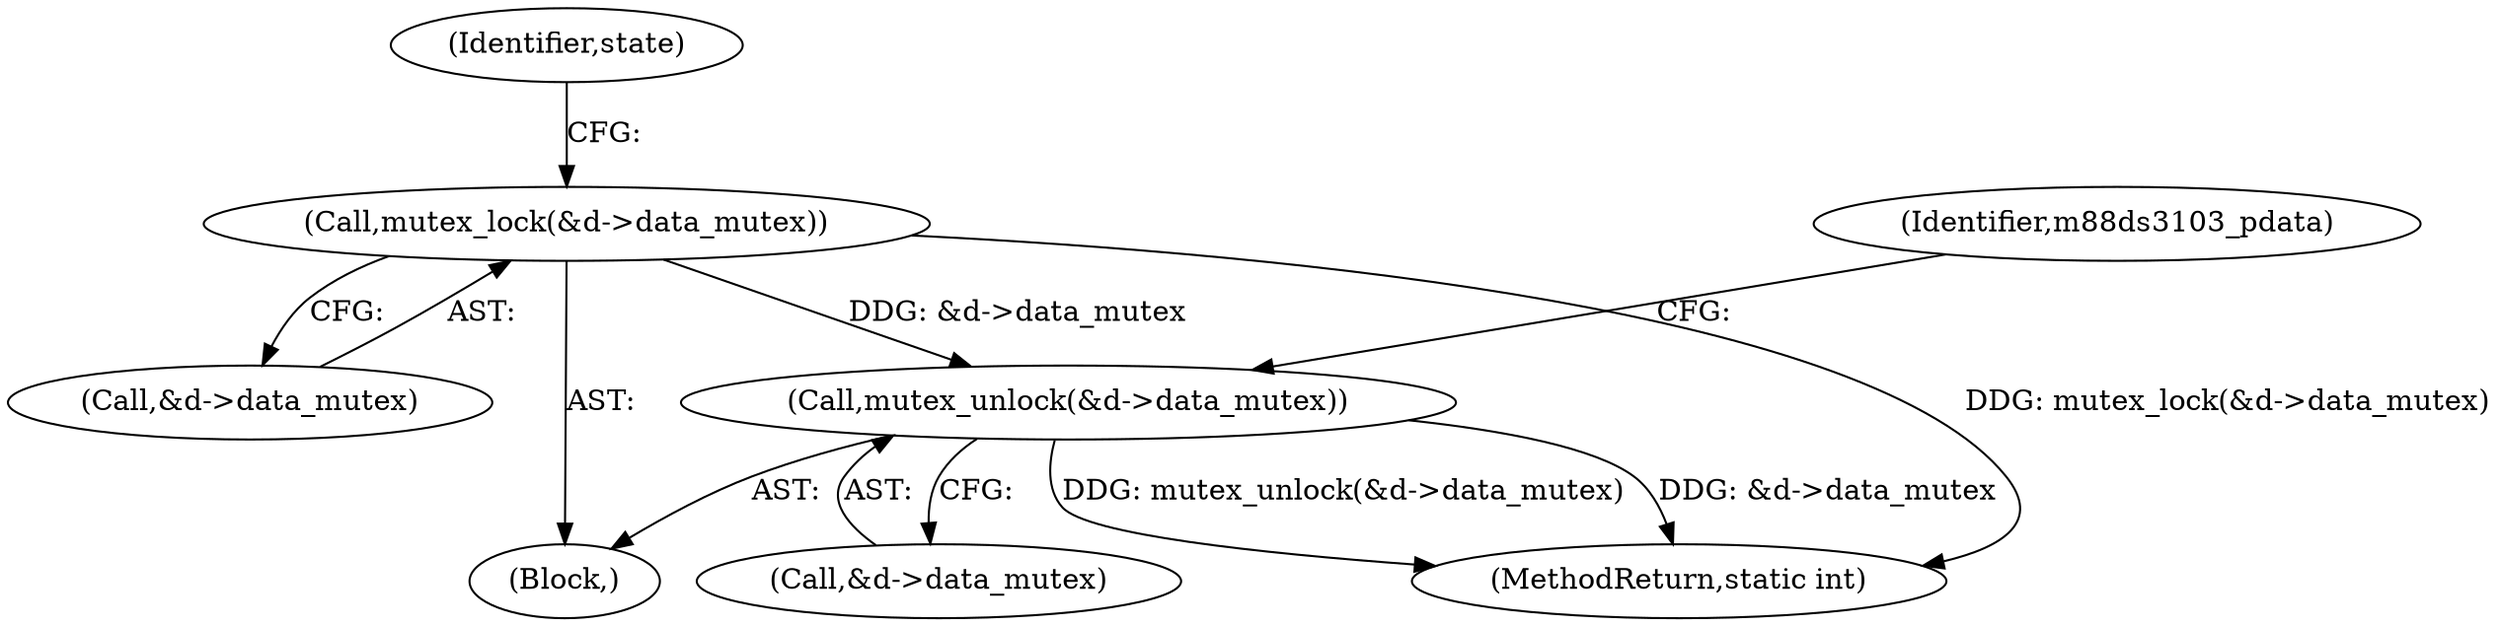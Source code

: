 digraph "0_linux_606142af57dad981b78707234cfbd15f9f7b7125_4@API" {
"1000302" [label="(Call,mutex_unlock(&d->data_mutex))"];
"1000124" [label="(Call,mutex_lock(&d->data_mutex))"];
"1000302" [label="(Call,mutex_unlock(&d->data_mutex))"];
"1000303" [label="(Call,&d->data_mutex)"];
"1000106" [label="(Block,)"];
"1000125" [label="(Call,&d->data_mutex)"];
"1000309" [label="(Identifier,m88ds3103_pdata)"];
"1000124" [label="(Call,mutex_lock(&d->data_mutex))"];
"1000132" [label="(Identifier,state)"];
"1000606" [label="(MethodReturn,static int)"];
"1000302" -> "1000106"  [label="AST: "];
"1000302" -> "1000303"  [label="CFG: "];
"1000303" -> "1000302"  [label="AST: "];
"1000309" -> "1000302"  [label="CFG: "];
"1000302" -> "1000606"  [label="DDG: &d->data_mutex"];
"1000302" -> "1000606"  [label="DDG: mutex_unlock(&d->data_mutex)"];
"1000124" -> "1000302"  [label="DDG: &d->data_mutex"];
"1000124" -> "1000106"  [label="AST: "];
"1000124" -> "1000125"  [label="CFG: "];
"1000125" -> "1000124"  [label="AST: "];
"1000132" -> "1000124"  [label="CFG: "];
"1000124" -> "1000606"  [label="DDG: mutex_lock(&d->data_mutex)"];
}
